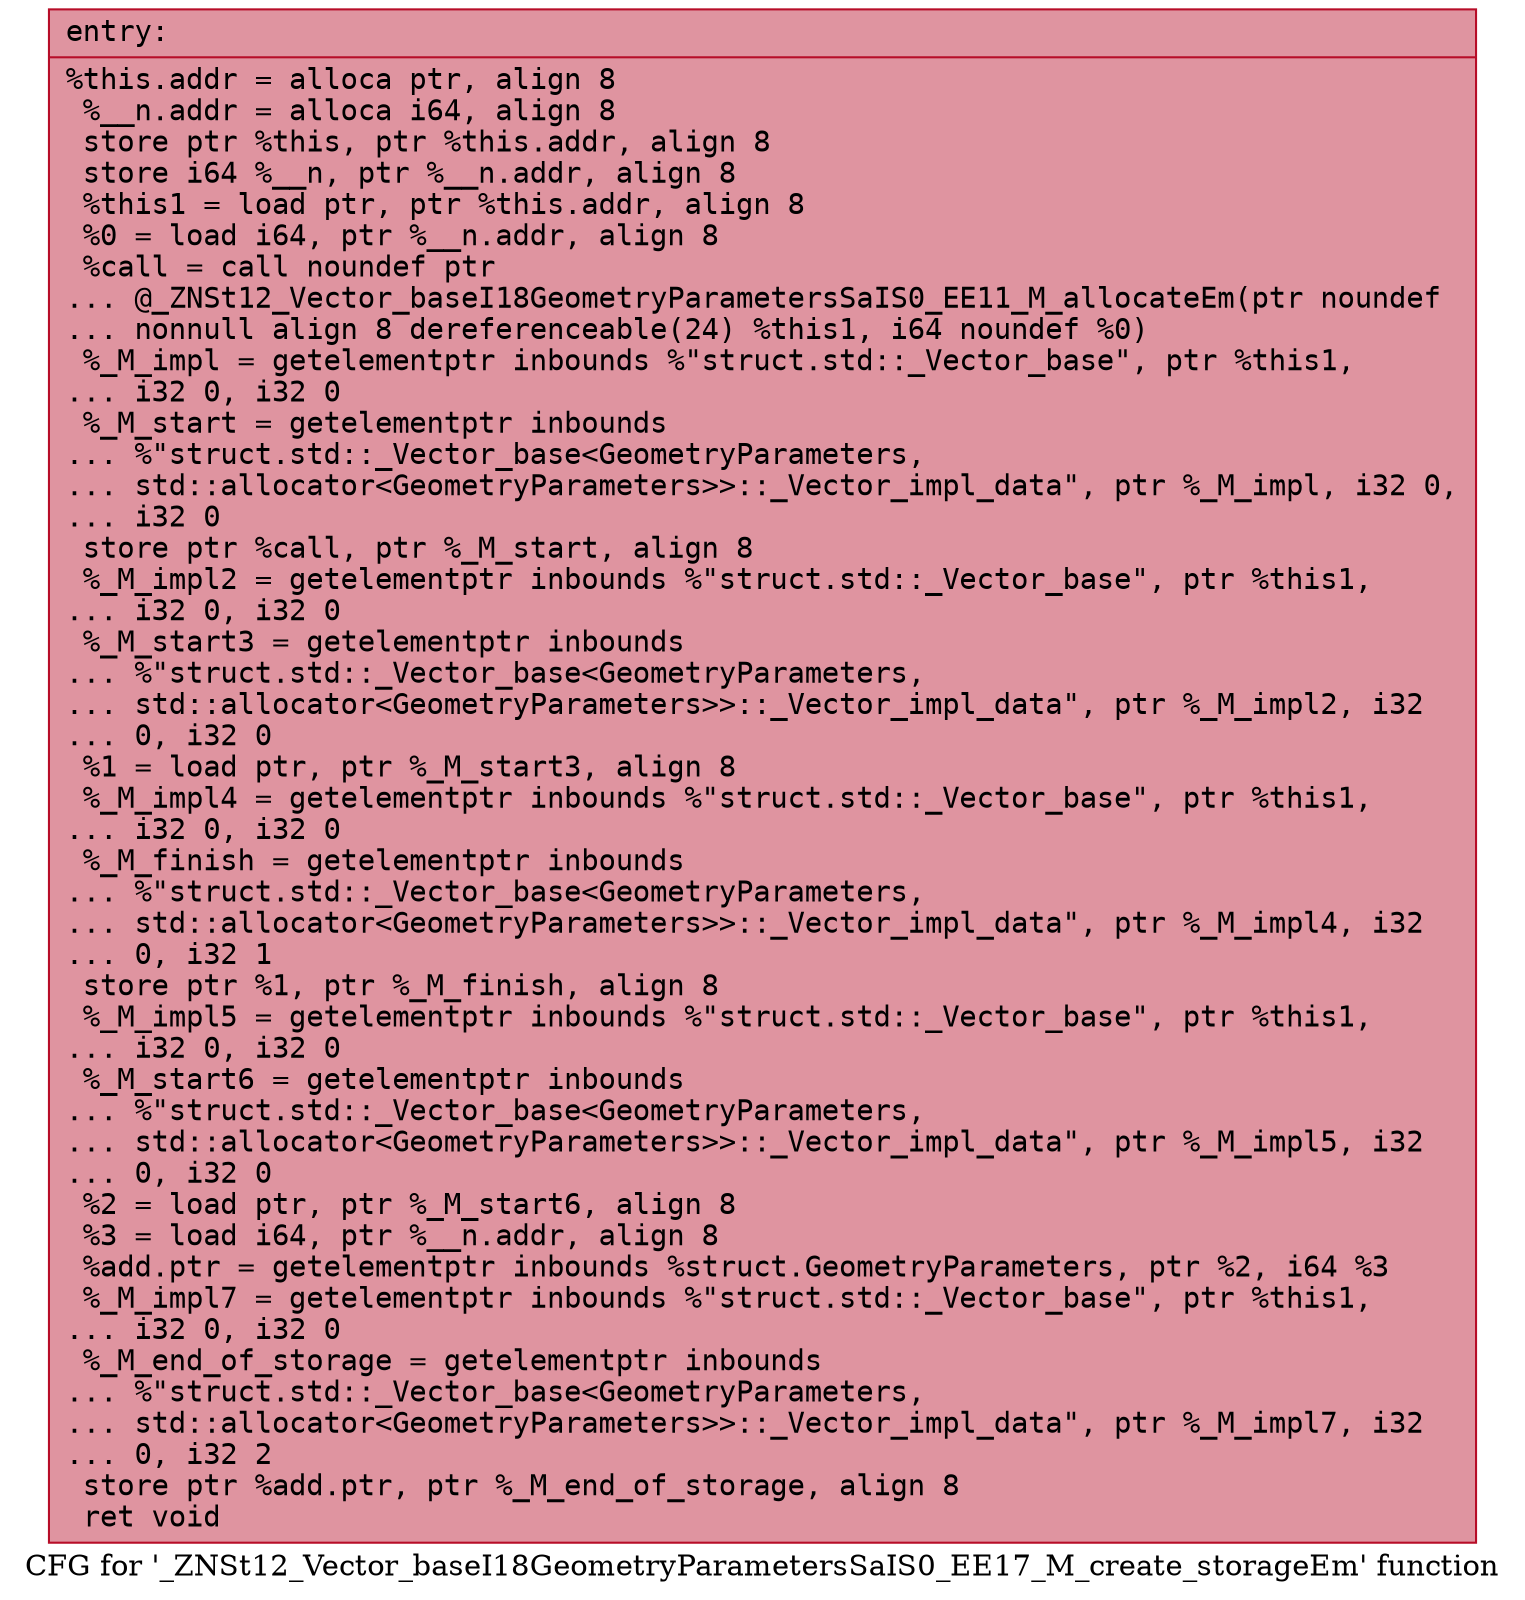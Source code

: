 digraph "CFG for '_ZNSt12_Vector_baseI18GeometryParametersSaIS0_EE17_M_create_storageEm' function" {
	label="CFG for '_ZNSt12_Vector_baseI18GeometryParametersSaIS0_EE17_M_create_storageEm' function";

	Node0x56427199ee70 [shape=record,color="#b70d28ff", style=filled, fillcolor="#b70d2870" fontname="Courier",label="{entry:\l|  %this.addr = alloca ptr, align 8\l  %__n.addr = alloca i64, align 8\l  store ptr %this, ptr %this.addr, align 8\l  store i64 %__n, ptr %__n.addr, align 8\l  %this1 = load ptr, ptr %this.addr, align 8\l  %0 = load i64, ptr %__n.addr, align 8\l  %call = call noundef ptr\l... @_ZNSt12_Vector_baseI18GeometryParametersSaIS0_EE11_M_allocateEm(ptr noundef\l... nonnull align 8 dereferenceable(24) %this1, i64 noundef %0)\l  %_M_impl = getelementptr inbounds %\"struct.std::_Vector_base\", ptr %this1,\l... i32 0, i32 0\l  %_M_start = getelementptr inbounds\l... %\"struct.std::_Vector_base\<GeometryParameters,\l... std::allocator\<GeometryParameters\>\>::_Vector_impl_data\", ptr %_M_impl, i32 0,\l... i32 0\l  store ptr %call, ptr %_M_start, align 8\l  %_M_impl2 = getelementptr inbounds %\"struct.std::_Vector_base\", ptr %this1,\l... i32 0, i32 0\l  %_M_start3 = getelementptr inbounds\l... %\"struct.std::_Vector_base\<GeometryParameters,\l... std::allocator\<GeometryParameters\>\>::_Vector_impl_data\", ptr %_M_impl2, i32\l... 0, i32 0\l  %1 = load ptr, ptr %_M_start3, align 8\l  %_M_impl4 = getelementptr inbounds %\"struct.std::_Vector_base\", ptr %this1,\l... i32 0, i32 0\l  %_M_finish = getelementptr inbounds\l... %\"struct.std::_Vector_base\<GeometryParameters,\l... std::allocator\<GeometryParameters\>\>::_Vector_impl_data\", ptr %_M_impl4, i32\l... 0, i32 1\l  store ptr %1, ptr %_M_finish, align 8\l  %_M_impl5 = getelementptr inbounds %\"struct.std::_Vector_base\", ptr %this1,\l... i32 0, i32 0\l  %_M_start6 = getelementptr inbounds\l... %\"struct.std::_Vector_base\<GeometryParameters,\l... std::allocator\<GeometryParameters\>\>::_Vector_impl_data\", ptr %_M_impl5, i32\l... 0, i32 0\l  %2 = load ptr, ptr %_M_start6, align 8\l  %3 = load i64, ptr %__n.addr, align 8\l  %add.ptr = getelementptr inbounds %struct.GeometryParameters, ptr %2, i64 %3\l  %_M_impl7 = getelementptr inbounds %\"struct.std::_Vector_base\", ptr %this1,\l... i32 0, i32 0\l  %_M_end_of_storage = getelementptr inbounds\l... %\"struct.std::_Vector_base\<GeometryParameters,\l... std::allocator\<GeometryParameters\>\>::_Vector_impl_data\", ptr %_M_impl7, i32\l... 0, i32 2\l  store ptr %add.ptr, ptr %_M_end_of_storage, align 8\l  ret void\l}"];
}
